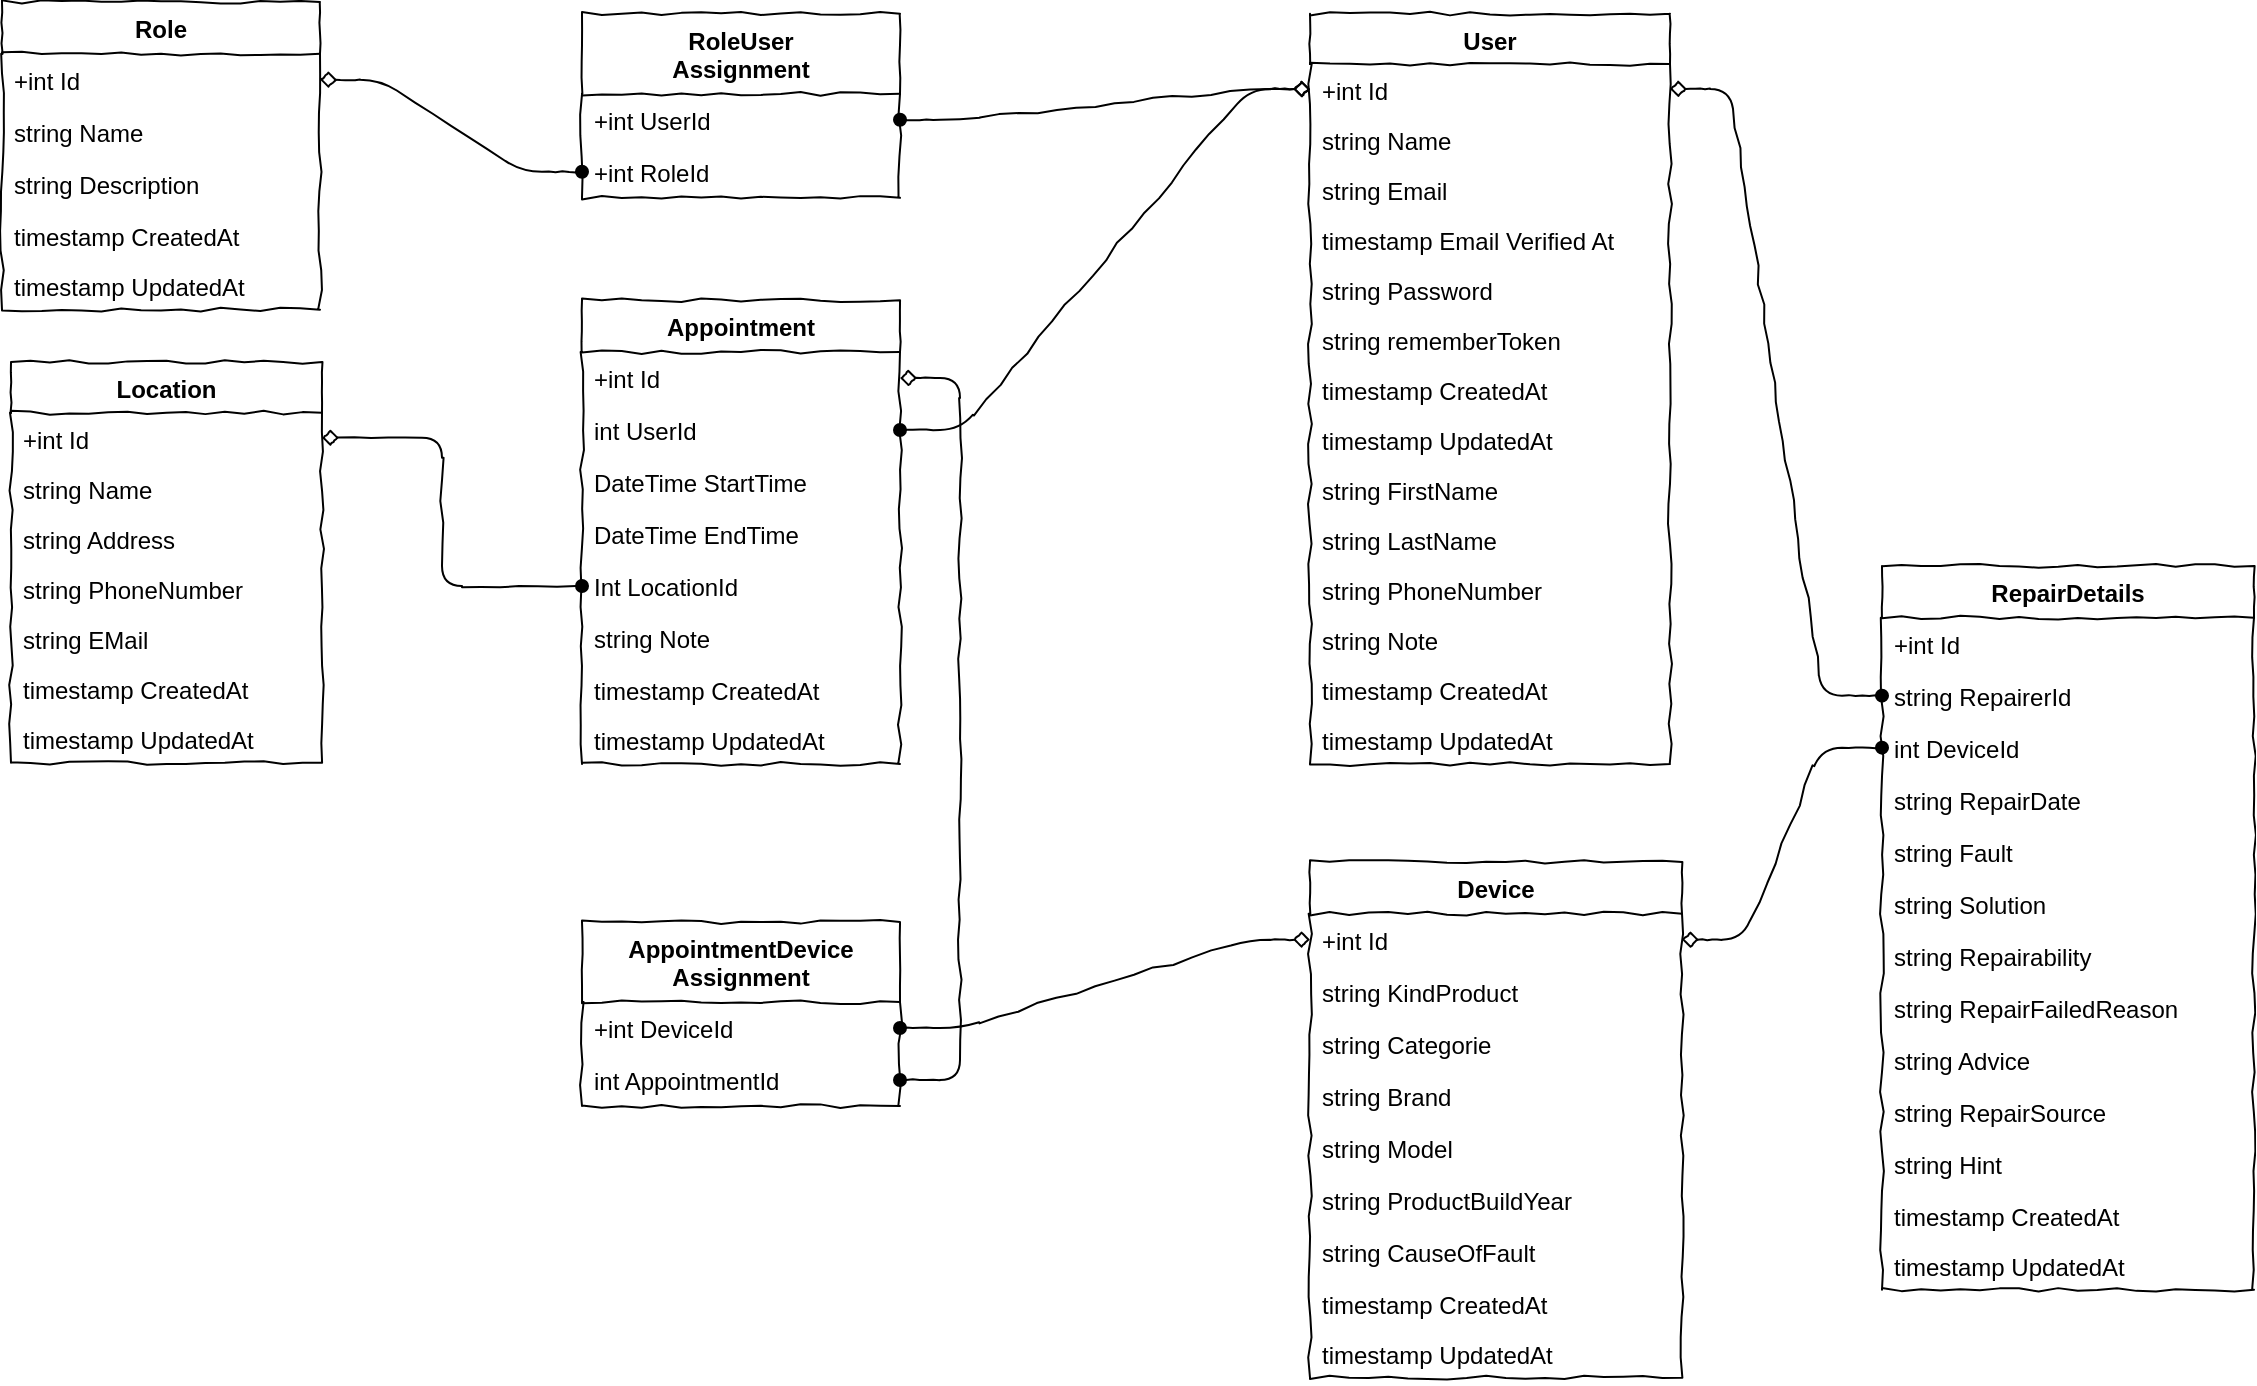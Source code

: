 <mxfile>
    <diagram name="Seite-1" id="6BgWs389JJTcCeiWw3PB">
        <mxGraphModel dx="1873" dy="417" grid="1" gridSize="10" guides="1" tooltips="1" connect="1" arrows="1" fold="1" page="1" pageScale="1" pageWidth="827" pageHeight="1169" math="0" shadow="0">
            <root>
                <mxCell id="0"/>
                <mxCell id="1" parent="0"/>
                <mxCell id="2" value="User" style="swimlane;fontStyle=1;align=center;verticalAlign=top;childLayout=stackLayout;horizontal=1;startSize=25.067;horizontalStack=0;resizeParent=1;resizeParentMax=0;resizeLast=0;collapsible=0;marginBottom=0;comic=1;" parent="1" vertex="1">
                    <mxGeometry x="324" y="65.91" width="180" height="375.067" as="geometry"/>
                </mxCell>
                <mxCell id="3" value="+int Id" style="text;strokeColor=none;fillColor=none;align=left;verticalAlign=top;spacingLeft=4;spacingRight=4;overflow=hidden;rotatable=0;points=[[0,0.5],[1,0.5]];portConstraint=eastwest;comic=1;" parent="2" vertex="1">
                    <mxGeometry y="25.067" width="180" height="25" as="geometry"/>
                </mxCell>
                <mxCell id="4" value="string Name" style="text;strokeColor=none;fillColor=none;align=left;verticalAlign=top;spacingLeft=4;spacingRight=4;overflow=hidden;rotatable=0;points=[[0,0.5],[1,0.5]];portConstraint=eastwest;comic=1;" parent="2" vertex="1">
                    <mxGeometry y="50.067" width="180" height="25" as="geometry"/>
                </mxCell>
                <mxCell id="5" value="string Email" style="text;strokeColor=none;fillColor=none;align=left;verticalAlign=top;spacingLeft=4;spacingRight=4;overflow=hidden;rotatable=0;points=[[0,0.5],[1,0.5]];portConstraint=eastwest;comic=1;" parent="2" vertex="1">
                    <mxGeometry y="75.067" width="180" height="25" as="geometry"/>
                </mxCell>
                <mxCell id="6" value="timestamp Email Verified At" style="text;strokeColor=none;fillColor=none;align=left;verticalAlign=top;spacingLeft=4;spacingRight=4;overflow=hidden;rotatable=0;points=[[0,0.5],[1,0.5]];portConstraint=eastwest;comic=1;" parent="2" vertex="1">
                    <mxGeometry y="100.067" width="180" height="25" as="geometry"/>
                </mxCell>
                <mxCell id="7" value="string Password" style="text;strokeColor=none;fillColor=none;align=left;verticalAlign=top;spacingLeft=4;spacingRight=4;overflow=hidden;rotatable=0;points=[[0,0.5],[1,0.5]];portConstraint=eastwest;comic=1;" parent="2" vertex="1">
                    <mxGeometry y="125.067" width="180" height="25" as="geometry"/>
                </mxCell>
                <mxCell id="8" value="string rememberToken" style="text;strokeColor=none;fillColor=none;align=left;verticalAlign=top;spacingLeft=4;spacingRight=4;overflow=hidden;rotatable=0;points=[[0,0.5],[1,0.5]];portConstraint=eastwest;comic=1;" parent="2" vertex="1">
                    <mxGeometry y="150.067" width="180" height="25" as="geometry"/>
                </mxCell>
                <mxCell id="9" value="timestamp CreatedAt" style="text;strokeColor=none;fillColor=none;align=left;verticalAlign=top;spacingLeft=4;spacingRight=4;overflow=hidden;rotatable=0;points=[[0,0.5],[1,0.5]];portConstraint=eastwest;comic=1;" parent="2" vertex="1">
                    <mxGeometry y="175.067" width="180" height="25" as="geometry"/>
                </mxCell>
                <mxCell id="110" value="timestamp UpdatedAt" style="text;strokeColor=none;fillColor=none;align=left;verticalAlign=top;spacingLeft=4;spacingRight=4;overflow=hidden;rotatable=0;points=[[0,0.5],[1,0.5]];portConstraint=eastwest;comic=1;" parent="2" vertex="1">
                    <mxGeometry y="200.067" width="180" height="25" as="geometry"/>
                </mxCell>
                <mxCell id="111" value="string FirstName" style="text;strokeColor=none;fillColor=none;align=left;verticalAlign=top;spacingLeft=4;spacingRight=4;overflow=hidden;rotatable=0;points=[[0,0.5],[1,0.5]];portConstraint=eastwest;comic=1;" parent="2" vertex="1">
                    <mxGeometry y="225.067" width="180" height="25" as="geometry"/>
                </mxCell>
                <mxCell id="112" value="string LastName" style="text;strokeColor=none;fillColor=none;align=left;verticalAlign=top;spacingLeft=4;spacingRight=4;overflow=hidden;rotatable=0;points=[[0,0.5],[1,0.5]];portConstraint=eastwest;comic=1;" parent="2" vertex="1">
                    <mxGeometry y="250.067" width="180" height="25" as="geometry"/>
                </mxCell>
                <mxCell id="140" value="string PhoneNumber" style="text;strokeColor=none;fillColor=none;align=left;verticalAlign=top;spacingLeft=4;spacingRight=4;overflow=hidden;rotatable=0;points=[[0,0.5],[1,0.5]];portConstraint=eastwest;comic=1;" parent="2" vertex="1">
                    <mxGeometry y="275.067" width="180" height="25" as="geometry"/>
                </mxCell>
                <mxCell id="113" value="string Note" style="text;strokeColor=none;fillColor=none;align=left;verticalAlign=top;spacingLeft=4;spacingRight=4;overflow=hidden;rotatable=0;points=[[0,0.5],[1,0.5]];portConstraint=eastwest;comic=1;" parent="2" vertex="1">
                    <mxGeometry y="300.067" width="180" height="25" as="geometry"/>
                </mxCell>
                <mxCell id="209" value="timestamp CreatedAt" style="text;strokeColor=none;fillColor=none;align=left;verticalAlign=top;spacingLeft=4;spacingRight=4;overflow=hidden;rotatable=0;points=[[0,0.5],[1,0.5]];portConstraint=eastwest;comic=1;" parent="2" vertex="1">
                    <mxGeometry y="325.067" width="180" height="25" as="geometry"/>
                </mxCell>
                <mxCell id="210" value="timestamp UpdatedAt" style="text;strokeColor=none;fillColor=none;align=left;verticalAlign=top;spacingLeft=4;spacingRight=4;overflow=hidden;rotatable=0;points=[[0,0.5],[1,0.5]];portConstraint=eastwest;comic=1;" parent="2" vertex="1">
                    <mxGeometry y="350.067" width="180" height="25" as="geometry"/>
                </mxCell>
                <mxCell id="10" value="Location" style="swimlane;fontStyle=1;align=center;verticalAlign=top;childLayout=stackLayout;horizontal=1;startSize=25.385;horizontalStack=0;resizeParent=1;resizeParentMax=0;resizeLast=0;collapsible=0;marginBottom=0;comic=1;" parent="1" vertex="1">
                    <mxGeometry x="-325.5" y="240" width="155.5" height="200.385" as="geometry"/>
                </mxCell>
                <mxCell id="11" value="+int Id" style="text;strokeColor=none;fillColor=none;align=left;verticalAlign=top;spacingLeft=4;spacingRight=4;overflow=hidden;rotatable=0;points=[[0,0.5],[1,0.5]];portConstraint=eastwest;comic=1;" parent="10" vertex="1">
                    <mxGeometry y="25.385" width="155.5" height="25" as="geometry"/>
                </mxCell>
                <mxCell id="12" value="string Name" style="text;strokeColor=none;fillColor=none;align=left;verticalAlign=top;spacingLeft=4;spacingRight=4;overflow=hidden;rotatable=0;points=[[0,0.5],[1,0.5]];portConstraint=eastwest;comic=1;" parent="10" vertex="1">
                    <mxGeometry y="50.385" width="155.5" height="25" as="geometry"/>
                </mxCell>
                <mxCell id="13" value="string Address" style="text;strokeColor=none;fillColor=none;align=left;verticalAlign=top;spacingLeft=4;spacingRight=4;overflow=hidden;rotatable=0;points=[[0,0.5],[1,0.5]];portConstraint=eastwest;comic=1;" parent="10" vertex="1">
                    <mxGeometry y="75.385" width="155.5" height="25" as="geometry"/>
                </mxCell>
                <mxCell id="14" value="string PhoneNumber" style="text;strokeColor=none;fillColor=none;align=left;verticalAlign=top;spacingLeft=4;spacingRight=4;overflow=hidden;rotatable=0;points=[[0,0.5],[1,0.5]];portConstraint=eastwest;comic=1;" parent="10" vertex="1">
                    <mxGeometry y="100.385" width="155.5" height="25" as="geometry"/>
                </mxCell>
                <mxCell id="15" value="string EMail" style="text;strokeColor=none;fillColor=none;align=left;verticalAlign=top;spacingLeft=4;spacingRight=4;overflow=hidden;rotatable=0;points=[[0,0.5],[1,0.5]];portConstraint=eastwest;comic=1;" parent="10" vertex="1">
                    <mxGeometry y="125.385" width="155.5" height="25" as="geometry"/>
                </mxCell>
                <mxCell id="201" value="timestamp CreatedAt" style="text;strokeColor=none;fillColor=none;align=left;verticalAlign=top;spacingLeft=4;spacingRight=4;overflow=hidden;rotatable=0;points=[[0,0.5],[1,0.5]];portConstraint=eastwest;comic=1;" parent="10" vertex="1">
                    <mxGeometry y="150.385" width="155.5" height="25" as="geometry"/>
                </mxCell>
                <mxCell id="203" value="timestamp UpdatedAt" style="text;strokeColor=none;fillColor=none;align=left;verticalAlign=top;spacingLeft=4;spacingRight=4;overflow=hidden;rotatable=0;points=[[0,0.5],[1,0.5]];portConstraint=eastwest;comic=1;" parent="10" vertex="1">
                    <mxGeometry y="175.385" width="155.5" height="25" as="geometry"/>
                </mxCell>
                <mxCell id="17" value="Appointment" style="swimlane;fontStyle=1;align=center;verticalAlign=top;childLayout=stackLayout;horizontal=1;startSize=25.818;horizontalStack=0;resizeParent=1;resizeParentMax=0;resizeLast=0;collapsible=0;marginBottom=0;comic=1;" parent="1" vertex="1">
                    <mxGeometry x="-40" y="209.16" width="159" height="231.818" as="geometry"/>
                </mxCell>
                <mxCell id="18" value="+int Id" style="text;strokeColor=none;fillColor=none;align=left;verticalAlign=top;spacingLeft=4;spacingRight=4;overflow=hidden;rotatable=0;points=[[0,0.5],[1,0.5]];portConstraint=eastwest;comic=1;" parent="17" vertex="1">
                    <mxGeometry y="25.818" width="159" height="26" as="geometry"/>
                </mxCell>
                <mxCell id="213" value="int UserId" style="text;strokeColor=none;fillColor=none;align=left;verticalAlign=top;spacingLeft=4;spacingRight=4;overflow=hidden;rotatable=0;points=[[0,0.5],[1,0.5]];portConstraint=eastwest;comic=1;" parent="17" vertex="1">
                    <mxGeometry y="51.818" width="159" height="26" as="geometry"/>
                </mxCell>
                <mxCell id="19" value="DateTime StartTime" style="text;strokeColor=none;fillColor=none;align=left;verticalAlign=top;spacingLeft=4;spacingRight=4;overflow=hidden;rotatable=0;points=[[0,0.5],[1,0.5]];portConstraint=eastwest;comic=1;" parent="17" vertex="1">
                    <mxGeometry y="77.818" width="159" height="26" as="geometry"/>
                </mxCell>
                <mxCell id="20" value="DateTime EndTime" style="text;strokeColor=none;fillColor=none;align=left;verticalAlign=top;spacingLeft=4;spacingRight=4;overflow=hidden;rotatable=0;points=[[0,0.5],[1,0.5]];portConstraint=eastwest;comic=1;" parent="17" vertex="1">
                    <mxGeometry y="103.818" width="159" height="26" as="geometry"/>
                </mxCell>
                <mxCell id="21" value="Int LocationId" style="text;strokeColor=none;fillColor=none;align=left;verticalAlign=top;spacingLeft=4;spacingRight=4;overflow=hidden;rotatable=0;points=[[0,0.5],[1,0.5]];portConstraint=eastwest;comic=1;" parent="17" vertex="1">
                    <mxGeometry y="129.818" width="159" height="26" as="geometry"/>
                </mxCell>
                <mxCell id="38" value="string Note" style="text;strokeColor=none;fillColor=none;align=left;verticalAlign=top;spacingLeft=4;spacingRight=4;overflow=hidden;rotatable=0;points=[[0,0.5],[1,0.5]];portConstraint=eastwest;comic=1;" parent="17" vertex="1">
                    <mxGeometry y="155.818" width="159" height="26" as="geometry"/>
                </mxCell>
                <mxCell id="204" value="timestamp CreatedAt" style="text;strokeColor=none;fillColor=none;align=left;verticalAlign=top;spacingLeft=4;spacingRight=4;overflow=hidden;rotatable=0;points=[[0,0.5],[1,0.5]];portConstraint=eastwest;comic=1;" parent="17" vertex="1">
                    <mxGeometry y="181.818" width="159" height="25" as="geometry"/>
                </mxCell>
                <mxCell id="202" value="timestamp UpdatedAt" style="text;strokeColor=none;fillColor=none;align=left;verticalAlign=top;spacingLeft=4;spacingRight=4;overflow=hidden;rotatable=0;points=[[0,0.5],[1,0.5]];portConstraint=eastwest;comic=1;" parent="17" vertex="1">
                    <mxGeometry y="206.818" width="159" height="25" as="geometry"/>
                </mxCell>
                <mxCell id="33" value="Device" style="swimlane;fontStyle=1;align=center;verticalAlign=top;childLayout=stackLayout;horizontal=1;startSize=25.818;horizontalStack=0;resizeParent=1;resizeParentMax=0;resizeLast=0;collapsible=0;marginBottom=0;comic=1;" parent="1" vertex="1">
                    <mxGeometry x="324" y="490" width="186" height="257.818" as="geometry"/>
                </mxCell>
                <mxCell id="34" value="+int Id" style="text;strokeColor=none;fillColor=none;align=left;verticalAlign=top;spacingLeft=4;spacingRight=4;overflow=hidden;rotatable=0;points=[[0,0.5],[1,0.5]];portConstraint=eastwest;comic=1;" parent="33" vertex="1">
                    <mxGeometry y="25.818" width="186" height="26" as="geometry"/>
                </mxCell>
                <mxCell id="35" value="string KindProduct" style="text;strokeColor=none;fillColor=none;align=left;verticalAlign=top;spacingLeft=4;spacingRight=4;overflow=hidden;rotatable=0;points=[[0,0.5],[1,0.5]];portConstraint=eastwest;comic=1;" parent="33" vertex="1">
                    <mxGeometry y="51.818" width="186" height="26" as="geometry"/>
                </mxCell>
                <mxCell id="36" value="string Categorie" style="text;strokeColor=none;fillColor=none;align=left;verticalAlign=top;spacingLeft=4;spacingRight=4;overflow=hidden;rotatable=0;points=[[0,0.5],[1,0.5]];portConstraint=eastwest;comic=1;" parent="33" vertex="1">
                    <mxGeometry y="77.818" width="186" height="26" as="geometry"/>
                </mxCell>
                <mxCell id="37" value="string Brand" style="text;strokeColor=none;fillColor=none;align=left;verticalAlign=top;spacingLeft=4;spacingRight=4;overflow=hidden;rotatable=0;points=[[0,0.5],[1,0.5]];portConstraint=eastwest;comic=1;" parent="33" vertex="1">
                    <mxGeometry y="103.818" width="186" height="26" as="geometry"/>
                </mxCell>
                <mxCell id="40" value="string Model" style="text;strokeColor=none;fillColor=none;align=left;verticalAlign=top;spacingLeft=4;spacingRight=4;overflow=hidden;rotatable=0;points=[[0,0.5],[1,0.5]];portConstraint=eastwest;comic=1;" parent="33" vertex="1">
                    <mxGeometry y="129.818" width="186" height="26" as="geometry"/>
                </mxCell>
                <mxCell id="39" value="string ProductBuildYear" style="text;strokeColor=none;fillColor=none;align=left;verticalAlign=top;spacingLeft=4;spacingRight=4;overflow=hidden;rotatable=0;points=[[0,0.5],[1,0.5]];portConstraint=eastwest;comic=1;" parent="33" vertex="1">
                    <mxGeometry y="155.818" width="186" height="26" as="geometry"/>
                </mxCell>
                <mxCell id="41" value="string CauseOfFault" style="text;strokeColor=none;fillColor=none;align=left;verticalAlign=top;spacingLeft=4;spacingRight=4;overflow=hidden;rotatable=0;points=[[0,0.5],[1,0.5]];portConstraint=eastwest;comic=1;" parent="33" vertex="1">
                    <mxGeometry y="181.818" width="186" height="26" as="geometry"/>
                </mxCell>
                <mxCell id="208" value="timestamp CreatedAt" style="text;strokeColor=none;fillColor=none;align=left;verticalAlign=top;spacingLeft=4;spacingRight=4;overflow=hidden;rotatable=0;points=[[0,0.5],[1,0.5]];portConstraint=eastwest;comic=1;" parent="33" vertex="1">
                    <mxGeometry y="207.818" width="186" height="25" as="geometry"/>
                </mxCell>
                <mxCell id="206" value="timestamp UpdatedAt" style="text;strokeColor=none;fillColor=none;align=left;verticalAlign=top;spacingLeft=4;spacingRight=4;overflow=hidden;rotatable=0;points=[[0,0.5],[1,0.5]];portConstraint=eastwest;comic=1;" parent="33" vertex="1">
                    <mxGeometry y="232.818" width="186" height="25" as="geometry"/>
                </mxCell>
                <mxCell id="47" value="AppointmentDevice&#10;Assignment" style="swimlane;fontStyle=1;align=center;verticalAlign=top;childLayout=stackLayout;horizontal=1;startSize=40;horizontalStack=0;resizeParent=1;resizeParentMax=0;resizeLast=0;collapsible=0;marginBottom=0;comic=1;" parent="1" vertex="1">
                    <mxGeometry x="-40" y="520" width="159" height="92" as="geometry"/>
                </mxCell>
                <mxCell id="49" value="+int DeviceId" style="text;strokeColor=none;fillColor=none;align=left;verticalAlign=top;spacingLeft=4;spacingRight=4;overflow=hidden;rotatable=0;points=[[0,0.5],[1,0.5]];portConstraint=eastwest;comic=1;" parent="47" vertex="1">
                    <mxGeometry y="40" width="159" height="26" as="geometry"/>
                </mxCell>
                <mxCell id="48" value="int AppointmentId" style="text;strokeColor=none;fillColor=none;align=left;verticalAlign=top;spacingLeft=4;spacingRight=4;overflow=hidden;rotatable=0;points=[[0,0.5],[1,0.5]];portConstraint=eastwest;comic=1;" parent="47" vertex="1">
                    <mxGeometry y="66" width="159" height="26" as="geometry"/>
                </mxCell>
                <mxCell id="52" style="edgeStyle=entityRelationEdgeStyle;html=1;exitX=1;exitY=0.5;exitDx=0;exitDy=0;entryX=0;entryY=0.5;entryDx=0;entryDy=0;endArrow=diamond;endFill=0;startArrow=oval;startFill=1;comic=1;" parent="1" source="49" target="34" edge="1">
                    <mxGeometry relative="1" as="geometry"/>
                </mxCell>
                <mxCell id="53" style="edgeStyle=entityRelationEdgeStyle;html=1;exitX=1;exitY=0.5;exitDx=0;exitDy=0;startArrow=diamond;startFill=0;endArrow=oval;endFill=1;comic=1;" parent="1" source="18" target="48" edge="1">
                    <mxGeometry relative="1" as="geometry"/>
                </mxCell>
                <mxCell id="129" value="Role" style="swimlane;fontStyle=1;align=center;verticalAlign=top;childLayout=stackLayout;horizontal=1;startSize=25.818;horizontalStack=0;resizeParent=1;resizeParentMax=0;resizeLast=0;collapsible=0;marginBottom=0;comic=1;" parent="1" vertex="1">
                    <mxGeometry x="-330" y="60" width="159" height="153.818" as="geometry"/>
                </mxCell>
                <mxCell id="130" value="+int Id" style="text;strokeColor=none;fillColor=none;align=left;verticalAlign=top;spacingLeft=4;spacingRight=4;overflow=hidden;rotatable=0;points=[[0,0.5],[1,0.5]];portConstraint=eastwest;comic=1;" parent="129" vertex="1">
                    <mxGeometry y="25.818" width="159" height="26" as="geometry"/>
                </mxCell>
                <mxCell id="131" value="string Name" style="text;strokeColor=none;fillColor=none;align=left;verticalAlign=top;spacingLeft=4;spacingRight=4;overflow=hidden;rotatable=0;points=[[0,0.5],[1,0.5]];portConstraint=eastwest;comic=1;" parent="129" vertex="1">
                    <mxGeometry y="51.818" width="159" height="26" as="geometry"/>
                </mxCell>
                <mxCell id="132" value="string Description" style="text;strokeColor=none;fillColor=none;align=left;verticalAlign=top;spacingLeft=4;spacingRight=4;overflow=hidden;rotatable=0;points=[[0,0.5],[1,0.5]];portConstraint=eastwest;comic=1;" parent="129" vertex="1">
                    <mxGeometry y="77.818" width="159" height="26" as="geometry"/>
                </mxCell>
                <mxCell id="211" value="timestamp CreatedAt" style="text;strokeColor=none;fillColor=none;align=left;verticalAlign=top;spacingLeft=4;spacingRight=4;overflow=hidden;rotatable=0;points=[[0,0.5],[1,0.5]];portConstraint=eastwest;comic=1;" parent="129" vertex="1">
                    <mxGeometry y="103.818" width="159" height="25" as="geometry"/>
                </mxCell>
                <mxCell id="212" value="timestamp UpdatedAt" style="text;strokeColor=none;fillColor=none;align=left;verticalAlign=top;spacingLeft=4;spacingRight=4;overflow=hidden;rotatable=0;points=[[0,0.5],[1,0.5]];portConstraint=eastwest;comic=1;" parent="129" vertex="1">
                    <mxGeometry y="128.818" width="159" height="25" as="geometry"/>
                </mxCell>
                <mxCell id="135" value="RoleUser&#10;Assignment" style="swimlane;fontStyle=1;align=center;verticalAlign=top;childLayout=stackLayout;horizontal=1;startSize=40;horizontalStack=0;resizeParent=1;resizeParentMax=0;resizeLast=0;collapsible=0;marginBottom=0;comic=1;" parent="1" vertex="1">
                    <mxGeometry x="-40" y="65.91" width="159" height="92" as="geometry"/>
                </mxCell>
                <mxCell id="136" value="+int UserId" style="text;strokeColor=none;fillColor=none;align=left;verticalAlign=top;spacingLeft=4;spacingRight=4;overflow=hidden;rotatable=0;points=[[0,0.5],[1,0.5]];portConstraint=eastwest;comic=1;" parent="135" vertex="1">
                    <mxGeometry y="40" width="159" height="26" as="geometry"/>
                </mxCell>
                <mxCell id="137" value="+int RoleId" style="text;strokeColor=none;fillColor=none;align=left;verticalAlign=top;spacingLeft=4;spacingRight=4;overflow=hidden;rotatable=0;points=[[0,0.5],[1,0.5]];portConstraint=eastwest;comic=1;" parent="135" vertex="1">
                    <mxGeometry y="66" width="159" height="26" as="geometry"/>
                </mxCell>
                <mxCell id="138" style="edgeStyle=entityRelationEdgeStyle;html=1;exitX=1;exitY=0.5;exitDx=0;exitDy=0;entryX=0;entryY=0.5;entryDx=0;entryDy=0;endArrow=diamond;endFill=0;startArrow=oval;startFill=1;comic=1;" parent="1" source="136" target="3" edge="1">
                    <mxGeometry relative="1" as="geometry"/>
                </mxCell>
                <mxCell id="139" style="edgeStyle=entityRelationEdgeStyle;html=1;exitX=0;exitY=0.5;exitDx=0;exitDy=0;entryX=1;entryY=0.5;entryDx=0;entryDy=0;startArrow=oval;startFill=1;endArrow=diamond;endFill=0;comic=1;" parent="1" source="137" target="130" edge="1">
                    <mxGeometry relative="1" as="geometry"/>
                </mxCell>
                <mxCell id="141" style="edgeStyle=entityRelationEdgeStyle;html=1;exitX=1;exitY=0.5;exitDx=0;exitDy=0;startArrow=oval;startFill=1;endArrow=diamond;endFill=0;entryX=0;entryY=0.5;entryDx=0;entryDy=0;comic=1;" parent="1" source="213" target="3" edge="1">
                    <mxGeometry relative="1" as="geometry">
                        <mxPoint x="320" y="103" as="targetPoint"/>
                        <mxPoint x="119" y="303" as="sourcePoint"/>
                    </mxGeometry>
                </mxCell>
                <mxCell id="182" style="edgeStyle=elbowEdgeStyle;html=1;exitX=1;exitY=0.5;exitDx=0;exitDy=0;startArrow=diamond;startFill=0;endArrow=oval;endFill=1;comic=1;sourcePortConstraint=west;targetPortConstraint=west;orthogonalLoop=0;anchorPointDirection=1;arcSize=20;jumpStyle=none;entryX=0;entryY=0.5;entryDx=0;entryDy=0;" parent="1" source="11" target="21" edge="1">
                    <mxGeometry relative="1" as="geometry">
                        <Array as="points">
                            <mxPoint x="-110" y="320"/>
                        </Array>
                    </mxGeometry>
                </mxCell>
                <mxCell id="183" value="RepairDetails" style="swimlane;fontStyle=1;align=center;verticalAlign=top;childLayout=stackLayout;horizontal=1;startSize=25.818;horizontalStack=0;resizeParent=1;resizeParentMax=0;resizeLast=0;collapsible=0;marginBottom=0;comic=1;" parent="1" vertex="1">
                    <mxGeometry x="610" y="342" width="186" height="361.818" as="geometry"/>
                </mxCell>
                <mxCell id="184" value="+int Id" style="text;strokeColor=none;fillColor=none;align=left;verticalAlign=top;spacingLeft=4;spacingRight=4;overflow=hidden;rotatable=0;points=[[0,0.5],[1,0.5]];portConstraint=eastwest;comic=1;" parent="183" vertex="1">
                    <mxGeometry y="25.818" width="186" height="26" as="geometry"/>
                </mxCell>
                <mxCell id="185" value="string RepairerId" style="text;strokeColor=none;fillColor=none;align=left;verticalAlign=top;spacingLeft=4;spacingRight=4;overflow=hidden;rotatable=0;points=[[0,0.5],[1,0.5]];portConstraint=eastwest;comic=1;" parent="183" vertex="1">
                    <mxGeometry y="51.818" width="186" height="26" as="geometry"/>
                </mxCell>
                <mxCell id="186" value="int DeviceId" style="text;strokeColor=none;fillColor=none;align=left;verticalAlign=top;spacingLeft=4;spacingRight=4;overflow=hidden;rotatable=0;points=[[0,0.5],[1,0.5]];portConstraint=eastwest;comic=1;" parent="183" vertex="1">
                    <mxGeometry y="77.818" width="186" height="26" as="geometry"/>
                </mxCell>
                <mxCell id="188" value="string RepairDate" style="text;strokeColor=none;fillColor=none;align=left;verticalAlign=top;spacingLeft=4;spacingRight=4;overflow=hidden;rotatable=0;points=[[0,0.5],[1,0.5]];portConstraint=eastwest;comic=1;" parent="183" vertex="1">
                    <mxGeometry y="103.818" width="186" height="26" as="geometry"/>
                </mxCell>
                <mxCell id="189" value="string Fault" style="text;strokeColor=none;fillColor=none;align=left;verticalAlign=top;spacingLeft=4;spacingRight=4;overflow=hidden;rotatable=0;points=[[0,0.5],[1,0.5]];portConstraint=eastwest;comic=1;" parent="183" vertex="1">
                    <mxGeometry y="129.818" width="186" height="26" as="geometry"/>
                </mxCell>
                <mxCell id="190" value="string Solution" style="text;strokeColor=none;fillColor=none;align=left;verticalAlign=top;spacingLeft=4;spacingRight=4;overflow=hidden;rotatable=0;points=[[0,0.5],[1,0.5]];portConstraint=eastwest;comic=1;" parent="183" vertex="1">
                    <mxGeometry y="155.818" width="186" height="26" as="geometry"/>
                </mxCell>
                <mxCell id="191" value="string Repairability" style="text;strokeColor=none;fillColor=none;align=left;verticalAlign=top;spacingLeft=4;spacingRight=4;overflow=hidden;rotatable=0;points=[[0,0.5],[1,0.5]];portConstraint=eastwest;comic=1;" parent="183" vertex="1">
                    <mxGeometry y="181.818" width="186" height="26" as="geometry"/>
                </mxCell>
                <mxCell id="192" value="string RepairFailedReason" style="text;strokeColor=none;fillColor=none;align=left;verticalAlign=top;spacingLeft=4;spacingRight=4;overflow=hidden;rotatable=0;points=[[0,0.5],[1,0.5]];portConstraint=eastwest;comic=1;" parent="183" vertex="1">
                    <mxGeometry y="207.818" width="186" height="26" as="geometry"/>
                </mxCell>
                <mxCell id="193" value="string Advice" style="text;strokeColor=none;fillColor=none;align=left;verticalAlign=top;spacingLeft=4;spacingRight=4;overflow=hidden;rotatable=0;points=[[0,0.5],[1,0.5]];portConstraint=eastwest;comic=1;" parent="183" vertex="1">
                    <mxGeometry y="233.818" width="186" height="26" as="geometry"/>
                </mxCell>
                <mxCell id="194" value="string RepairSource" style="text;strokeColor=none;fillColor=none;align=left;verticalAlign=top;spacingLeft=4;spacingRight=4;overflow=hidden;rotatable=0;points=[[0,0.5],[1,0.5]];portConstraint=eastwest;comic=1;" parent="183" vertex="1">
                    <mxGeometry y="259.818" width="186" height="26" as="geometry"/>
                </mxCell>
                <mxCell id="195" value="string Hint" style="text;strokeColor=none;fillColor=none;align=left;verticalAlign=top;spacingLeft=4;spacingRight=4;overflow=hidden;rotatable=0;points=[[0,0.5],[1,0.5]];portConstraint=eastwest;comic=1;" parent="183" vertex="1">
                    <mxGeometry y="285.818" width="186" height="26" as="geometry"/>
                </mxCell>
                <mxCell id="205" value="timestamp CreatedAt" style="text;strokeColor=none;fillColor=none;align=left;verticalAlign=top;spacingLeft=4;spacingRight=4;overflow=hidden;rotatable=0;points=[[0,0.5],[1,0.5]];portConstraint=eastwest;comic=1;" parent="183" vertex="1">
                    <mxGeometry y="311.818" width="186" height="25" as="geometry"/>
                </mxCell>
                <mxCell id="207" value="timestamp UpdatedAt" style="text;strokeColor=none;fillColor=none;align=left;verticalAlign=top;spacingLeft=4;spacingRight=4;overflow=hidden;rotatable=0;points=[[0,0.5],[1,0.5]];portConstraint=eastwest;comic=1;" parent="183" vertex="1">
                    <mxGeometry y="336.818" width="186" height="25" as="geometry"/>
                </mxCell>
                <mxCell id="196" style="edgeStyle=entityRelationEdgeStyle;html=1;exitX=0;exitY=0.5;exitDx=0;exitDy=0;entryX=1;entryY=0.5;entryDx=0;entryDy=0;endArrow=diamond;endFill=0;startArrow=oval;startFill=1;comic=1;" parent="1" source="185" target="3" edge="1">
                    <mxGeometry relative="1" as="geometry"/>
                </mxCell>
                <mxCell id="197" style="edgeStyle=entityRelationEdgeStyle;html=1;exitX=0;exitY=0.5;exitDx=0;exitDy=0;entryX=1;entryY=0.5;entryDx=0;entryDy=0;startArrow=oval;startFill=1;endArrow=diamond;endFill=0;comic=1;" parent="1" source="186" target="34" edge="1">
                    <mxGeometry relative="1" as="geometry"/>
                </mxCell>
            </root>
        </mxGraphModel>
    </diagram>
</mxfile>
